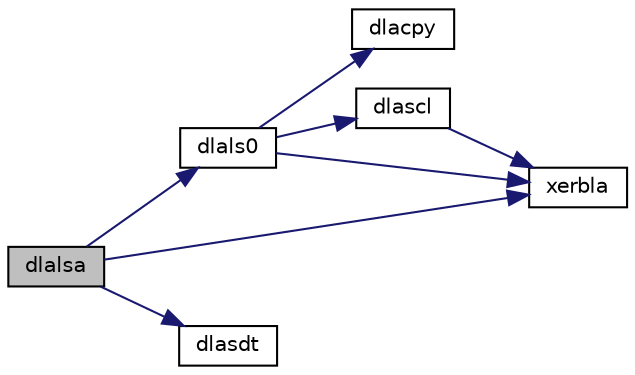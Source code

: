 digraph "dlalsa"
{
 // LATEX_PDF_SIZE
  edge [fontname="Helvetica",fontsize="10",labelfontname="Helvetica",labelfontsize="10"];
  node [fontname="Helvetica",fontsize="10",shape=record];
  rankdir="LR";
  Node1 [label="dlalsa",height=0.2,width=0.4,color="black", fillcolor="grey75", style="filled", fontcolor="black",tooltip="DLALSA computes the SVD of the coefficient matrix in compact form. Used by sgelsd."];
  Node1 -> Node2 [color="midnightblue",fontsize="10",style="solid",fontname="Helvetica"];
  Node2 [label="dlals0",height=0.2,width=0.4,color="black", fillcolor="white", style="filled",URL="$dlals0_8f.html#a09dd12ecac3ff2bc46fed24422500ab2",tooltip="DLALS0 applies back multiplying factors in solving the least squares problem using divide and conquer..."];
  Node2 -> Node3 [color="midnightblue",fontsize="10",style="solid",fontname="Helvetica"];
  Node3 [label="dlacpy",height=0.2,width=0.4,color="black", fillcolor="white", style="filled",URL="$dlacpy_8f.html#a7eb8731ffab2734378157c40964bf788",tooltip="DLACPY copies all or part of one two-dimensional array to another."];
  Node2 -> Node4 [color="midnightblue",fontsize="10",style="solid",fontname="Helvetica"];
  Node4 [label="dlascl",height=0.2,width=0.4,color="black", fillcolor="white", style="filled",URL="$dlascl_8f.html#a7bce4c35ec5a86ee0bfdd15c476d99c8",tooltip="DLASCL multiplies a general rectangular matrix by a real scalar defined as cto/cfrom."];
  Node4 -> Node5 [color="midnightblue",fontsize="10",style="solid",fontname="Helvetica"];
  Node5 [label="xerbla",height=0.2,width=0.4,color="black", fillcolor="white", style="filled",URL="$xerbla_8f.html#a377ee61015baf8dea7770b3a404b1c07",tooltip="XERBLA"];
  Node2 -> Node5 [color="midnightblue",fontsize="10",style="solid",fontname="Helvetica"];
  Node1 -> Node6 [color="midnightblue",fontsize="10",style="solid",fontname="Helvetica"];
  Node6 [label="dlasdt",height=0.2,width=0.4,color="black", fillcolor="white", style="filled",URL="$dlasdt_8f.html#ab7d5a1edccc56fb53970dd9607fcd5ee",tooltip="DLASDT creates a tree of subproblems for bidiagonal divide and conquer. Used by sbdsdc."];
  Node1 -> Node5 [color="midnightblue",fontsize="10",style="solid",fontname="Helvetica"];
}
